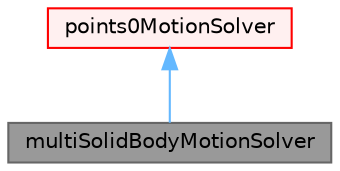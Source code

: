 digraph "multiSolidBodyMotionSolver"
{
 // LATEX_PDF_SIZE
  bgcolor="transparent";
  edge [fontname=Helvetica,fontsize=10,labelfontname=Helvetica,labelfontsize=10];
  node [fontname=Helvetica,fontsize=10,shape=box,height=0.2,width=0.4];
  Node1 [id="Node000001",label="multiSolidBodyMotionSolver",height=0.2,width=0.4,color="gray40", fillcolor="grey60", style="filled", fontcolor="black",tooltip="Solid-body motion of the mesh specified by a run-time selectable motion function."];
  Node2 -> Node1 [id="edge1_Node000001_Node000002",dir="back",color="steelblue1",style="solid",tooltip=" "];
  Node2 [id="Node000002",label="points0MotionSolver",height=0.2,width=0.4,color="red", fillcolor="#FFF0F0", style="filled",URL="$classFoam_1_1points0MotionSolver.html",tooltip="Virtual base class for displacement motion solvers, where the point motion is relative to a set of fi..."];
}

